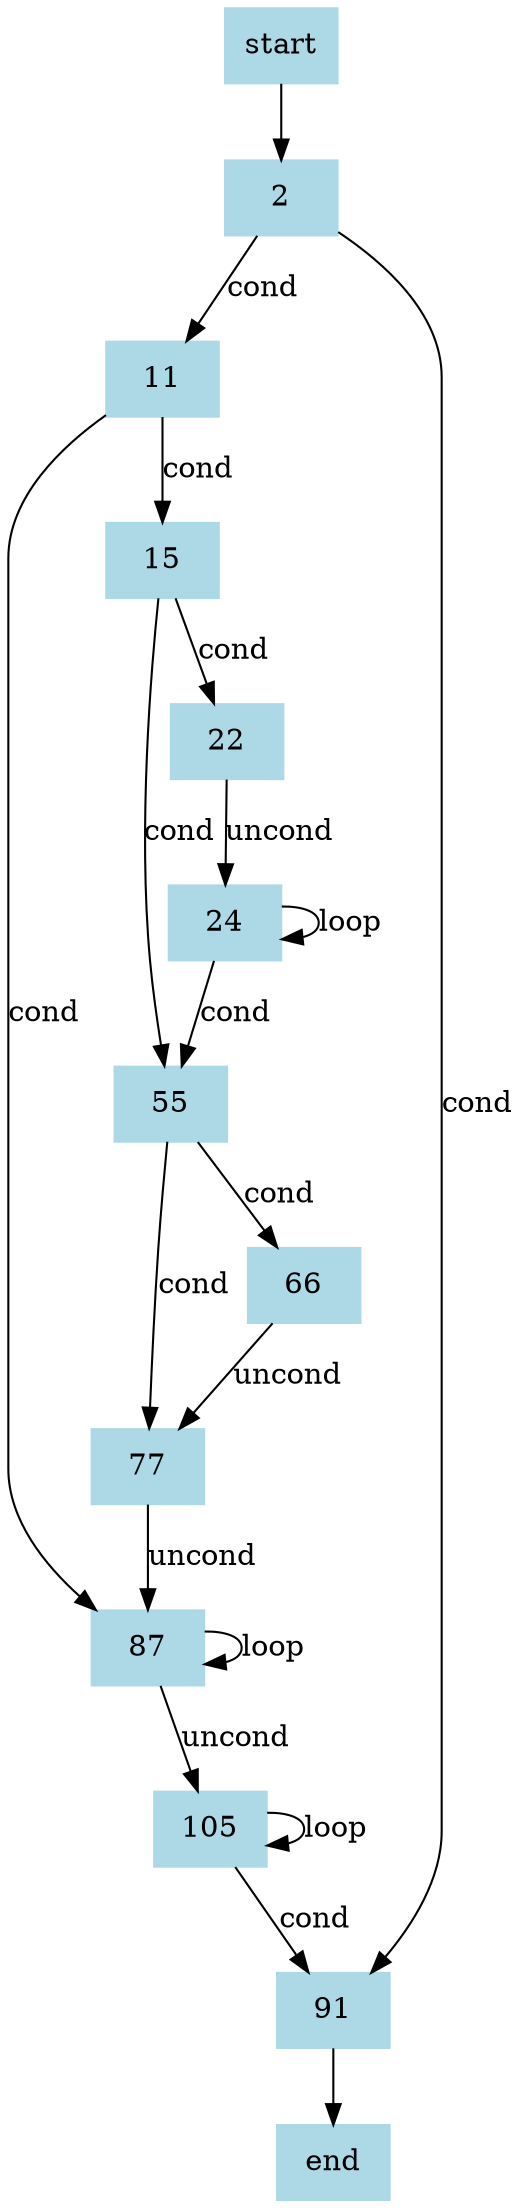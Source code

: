 digraph CFG {
    node[shape=box, style=filled, color=lightblue];
    
    start -> 2;
    
    2 -> 11 [label = "cond"];
    2 -> 91 [label = "cond"];
    
    11 -> 87 [label = "cond"];
    11 -> 15 [label = "cond"];
    
    15 -> 55 [label = "cond"];
    15 -> 22 [label = "cond"];
    
    22 -> 24 [label = "uncond"];
    24 -> 24 [label = "loop"];
    24 -> 55 [label = "cond"];
    
    55 -> 77 [label = "cond"];
    55 -> 66 [label = "cond"];
    
    66 -> 77 [label = "uncond"];
    
    77 -> 87 [label = "uncond"];
    
    87 -> 105 [label = "uncond"];
    87 -> 87 [label = "loop"];
    
    105 -> 91 [label = "cond"];
    105 -> 105 [label = "loop"];
    
    91 -> end;
}